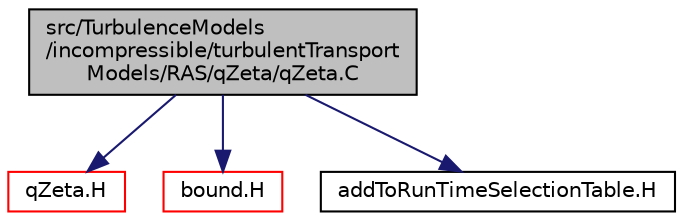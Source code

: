 digraph "src/TurbulenceModels/incompressible/turbulentTransportModels/RAS/qZeta/qZeta.C"
{
  bgcolor="transparent";
  edge [fontname="Helvetica",fontsize="10",labelfontname="Helvetica",labelfontsize="10"];
  node [fontname="Helvetica",fontsize="10",shape=record];
  Node1 [label="src/TurbulenceModels\l/incompressible/turbulentTransport\lModels/RAS/qZeta/qZeta.C",height=0.2,width=0.4,color="black", fillcolor="grey75", style="filled", fontcolor="black"];
  Node1 -> Node2 [color="midnightblue",fontsize="10",style="solid",fontname="Helvetica"];
  Node2 [label="qZeta.H",height=0.2,width=0.4,color="red",URL="$a10718.html"];
  Node1 -> Node3 [color="midnightblue",fontsize="10",style="solid",fontname="Helvetica"];
  Node3 [label="bound.H",height=0.2,width=0.4,color="red",URL="$a05177.html",tooltip="Bound the given scalar field if it has gone unbounded. "];
  Node1 -> Node4 [color="midnightblue",fontsize="10",style="solid",fontname="Helvetica"];
  Node4 [label="addToRunTimeSelectionTable.H",height=0.2,width=0.4,color="black",URL="$a08150.html",tooltip="Macros for easy insertion into run-time selection tables. "];
}
